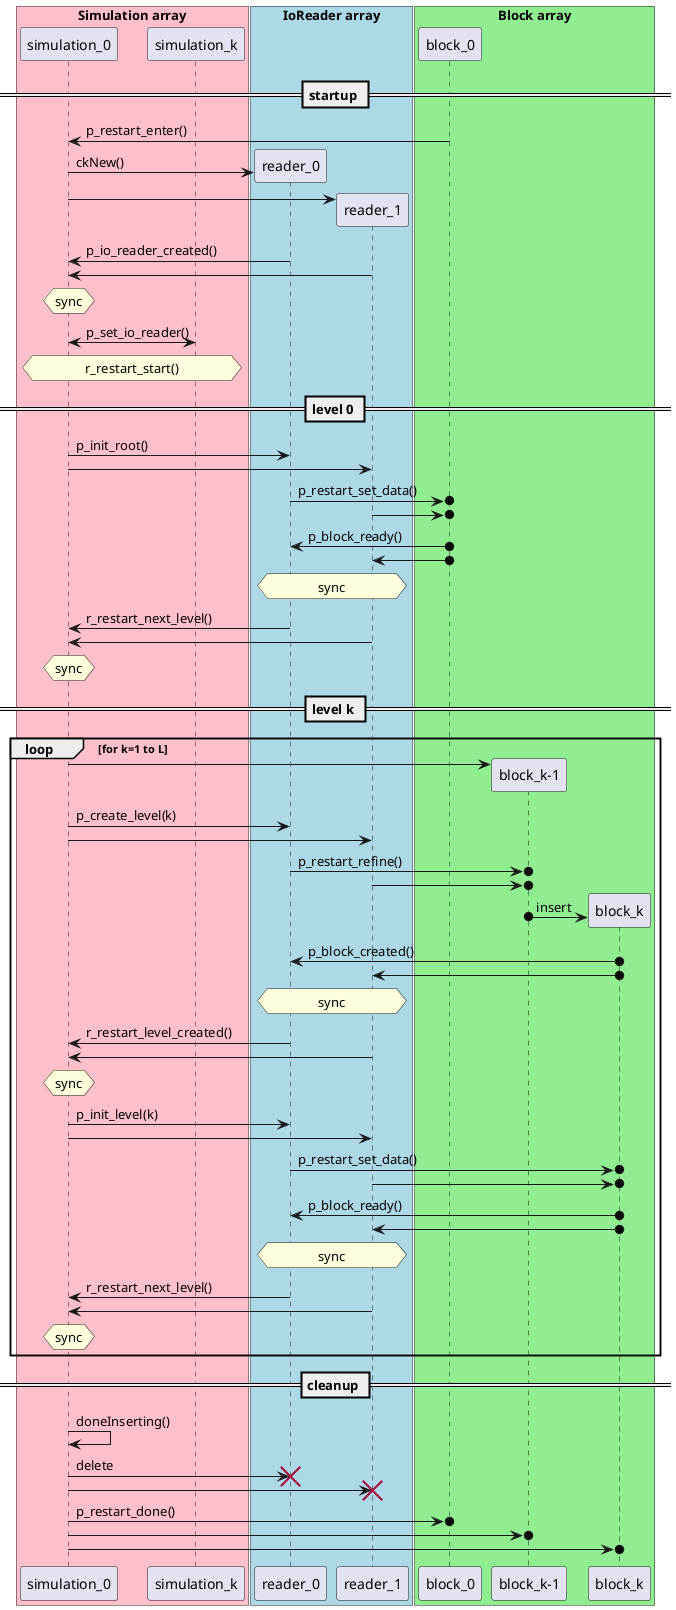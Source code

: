    @startuml

   box "Simulation array" #Pink
   participant simulation_0 as s0
   participant simulation_k as sk
   end box

   box "IoReader array" #LightBlue
   participant reader_0 as r0
   participant reader_1 as r1
   end box

   box "Block array" #LightGreen
   participant block_0 as b0
   participant "block_k-1" as bk
   participant "block_k" as bkp1
   end box

   == startup ==

   b0 -> s0 : p_restart_enter()
   s0 -> r0 ** : ckNew()
   s0 -> r1 **
   r0 -> s0 : p_io_reader_created()
   r1 -> s0
   hnote over s0 : sync
   s0 <-> sk : p_set_io_reader()
   hnote over s0,sk : r_restart_start()

   == level 0 ==

   s0 -> r0 : p_init_root()
   s0 -> r1
   r0 ->o b0 : p_restart_set_data()
   r1 ->o b0
   b0 o-> r0 : p_block_ready()
   b0 o-> r1
   hnote over r0,r1 : sync
   r0 -> s0 : r_restart_next_level()
   r1 -> s0
   hnote over s0 : sync

   == level k ==
   loop for k=1 to L
   s0 -> bk **
   s0 -> r0 : p_create_level(k)
   s0 -> r1
   r0 ->o bk : p_restart_refine()
   r1 ->o bk
   bk o-> bkp1 ** : insert
   bkp1 o-> r0 : p_block_created()
   bkp1 o-> r1

   hnote over r0,r1 : sync
   r0 -> s0 : r_restart_level_created()
   r1 -> s0
   hnote over s0 : sync
   s0 -> r0 : p_init_level(k)
   s0 -> r1
   r0 ->o bkp1 : p_restart_set_data()
   r1 ->o bkp1
   bkp1 o-> r0 : p_block_ready()
   bkp1 o-> r1
   hnote over r0,r1 : sync
   r0 -> s0 : r_restart_next_level()
   r1 -> s0
   hnote over s0 : sync
   end
   == cleanup ==
   s0 -> s0 : doneInserting()
   s0 -> r0 : delete
   destroy r0
   s0 -> r1
   destroy r1
   s0 ->o b0 : p_restart_done()
   s0 ->o bk
   s0 ->o bkp1

   @enduml